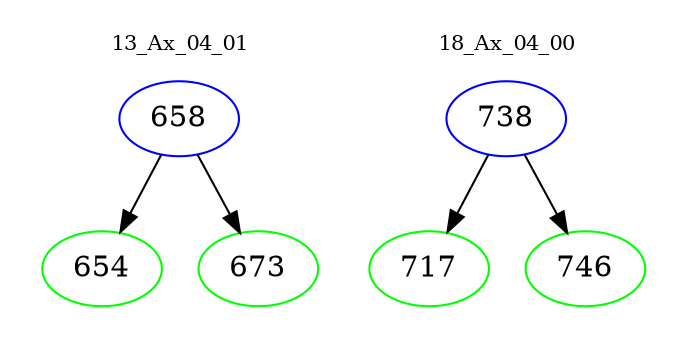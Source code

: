 digraph{
subgraph cluster_0 {
color = white
label = "13_Ax_04_01";
fontsize=10;
T0_658 [label="658", color="blue"]
T0_658 -> T0_654 [color="black"]
T0_654 [label="654", color="green"]
T0_658 -> T0_673 [color="black"]
T0_673 [label="673", color="green"]
}
subgraph cluster_1 {
color = white
label = "18_Ax_04_00";
fontsize=10;
T1_738 [label="738", color="blue"]
T1_738 -> T1_717 [color="black"]
T1_717 [label="717", color="green"]
T1_738 -> T1_746 [color="black"]
T1_746 [label="746", color="green"]
}
}

